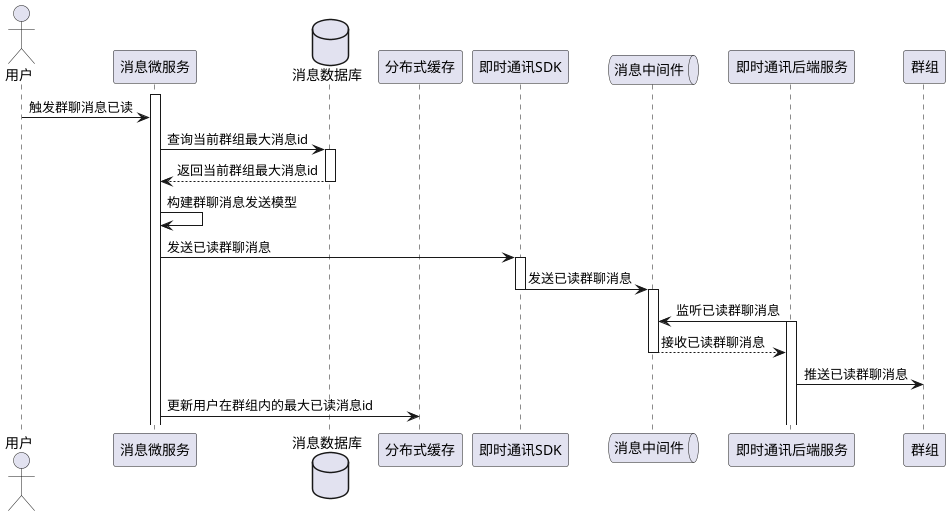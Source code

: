 @startuml
'https://plantuml.com/sequence-diagram
actor 用户 as user
participant 消息微服务 as message
database 消息数据库 as db
participant 分布式缓存 as redis
participant 即时通讯SDK as sdk
queue 消息中间件 as mq
participant 即时通讯后端服务 as imBackend
participant 群组 as groups

activate message

user -> message : 触发群聊消息已读
message -> db : 查询当前群组最大消息id
activate db
db --> message : 返回当前群组最大消息id
deactivate db
message -> message : 构建群聊消息发送模型
message -> sdk : 发送已读群聊消息
activate sdk
sdk -> mq : 发送已读群聊消息
deactivate sdk
activate mq
imBackend -> mq : 监听已读群聊消息
activate imBackend
mq --> imBackend : 接收已读群聊消息
deactivate mq
imBackend -> groups : 推送已读群聊消息
message -> redis : 更新用户在群组内的最大已读消息id
@enduml